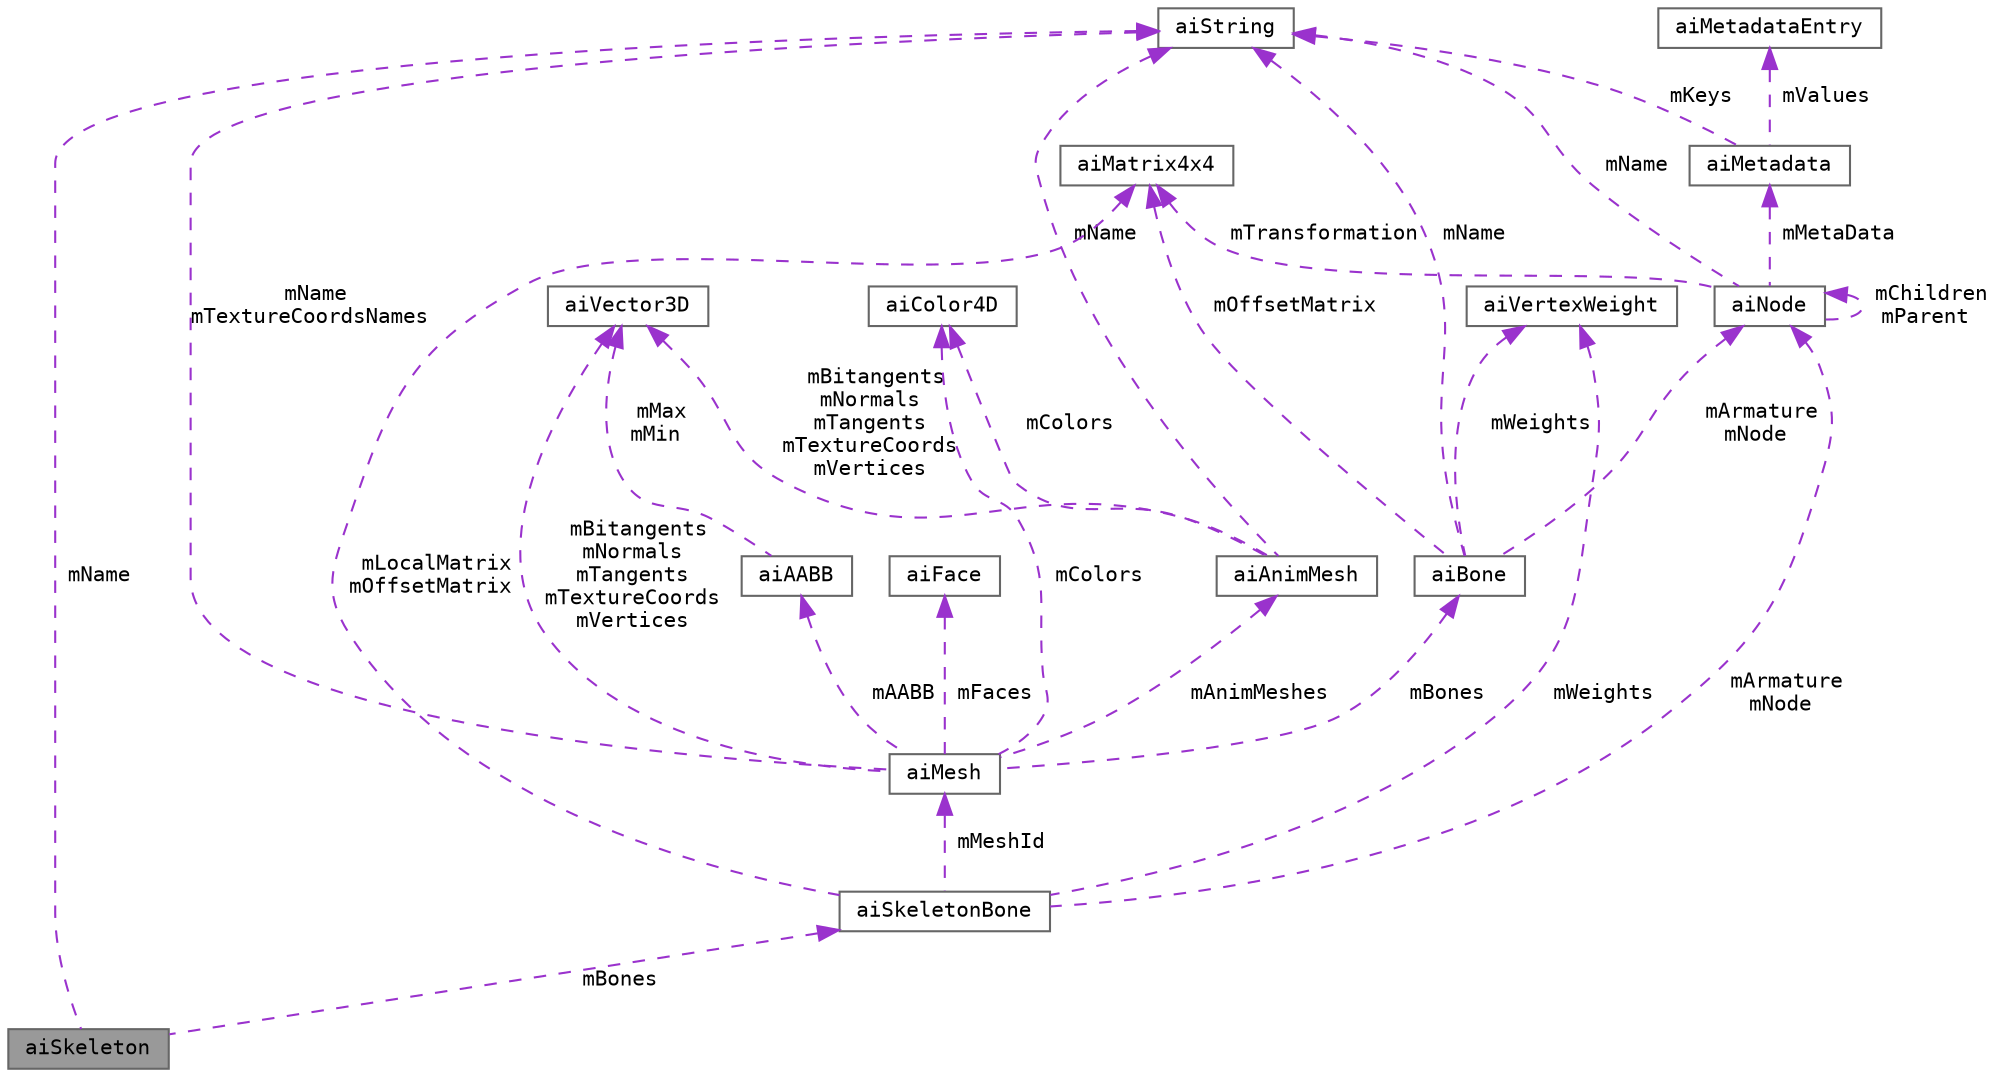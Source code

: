 digraph "aiSkeleton"
{
 // LATEX_PDF_SIZE
  bgcolor="transparent";
  edge [fontname=Terminal,fontsize=10,labelfontname=Helvetica,labelfontsize=10];
  node [fontname=Terminal,fontsize=10,shape=box,height=0.2,width=0.4];
  Node1 [label="aiSkeleton",height=0.2,width=0.4,color="gray40", fillcolor="grey60", style="filled", fontcolor="black",tooltip="A skeleton represents the bone hierarchy of an animation."];
  Node2 -> Node1 [dir="back",color="darkorchid3",style="dashed",label=" mName" ];
  Node2 [label="aiString",height=0.2,width=0.4,color="gray40", fillcolor="white", style="filled",URL="$structai_string.html",tooltip="Represents an UTF-8 string, zero byte terminated."];
  Node3 -> Node1 [dir="back",color="darkorchid3",style="dashed",label=" mBones" ];
  Node3 [label="aiSkeletonBone",height=0.2,width=0.4,color="gray40", fillcolor="white", style="filled",URL="$structai_skeleton_bone.html",tooltip="A skeleton bone represents a single bone is a skeleton structure."];
  Node4 -> Node3 [dir="back",color="darkorchid3",style="dashed",label=" mArmature\nmNode" ];
  Node4 [label="aiNode",height=0.2,width=0.4,color="gray40", fillcolor="white", style="filled",URL="$structai_node.html",tooltip=" "];
  Node2 -> Node4 [dir="back",color="darkorchid3",style="dashed",label=" mName" ];
  Node5 -> Node4 [dir="back",color="darkorchid3",style="dashed",label=" mTransformation" ];
  Node5 [label="aiMatrix4x4",height=0.2,width=0.4,color="gray40", fillcolor="white", style="filled",URL="$structai_matrix4x4.html",tooltip=" "];
  Node4 -> Node4 [dir="back",color="darkorchid3",style="dashed",label=" mChildren\nmParent" ];
  Node6 -> Node4 [dir="back",color="darkorchid3",style="dashed",label=" mMetaData" ];
  Node6 [label="aiMetadata",height=0.2,width=0.4,color="gray40", fillcolor="white", style="filled",URL="$structai_metadata.html",tooltip=" "];
  Node2 -> Node6 [dir="back",color="darkorchid3",style="dashed",label=" mKeys" ];
  Node7 -> Node6 [dir="back",color="darkorchid3",style="dashed",label=" mValues" ];
  Node7 [label="aiMetadataEntry",height=0.2,width=0.4,color="gray40", fillcolor="white", style="filled",URL="$structai_metadata_entry.html",tooltip=" "];
  Node8 -> Node3 [dir="back",color="darkorchid3",style="dashed",label=" mMeshId" ];
  Node8 [label="aiMesh",height=0.2,width=0.4,color="gray40", fillcolor="white", style="filled",URL="$structai_mesh.html",tooltip="enum aiMorphingMethod"];
  Node9 -> Node8 [dir="back",color="darkorchid3",style="dashed",label=" mBitangents\nmNormals\nmTangents\nmTextureCoords\nmVertices" ];
  Node9 [label="aiVector3D",height=0.2,width=0.4,color="gray40", fillcolor="white", style="filled",URL="$structai_vector3_d.html",tooltip=" "];
  Node10 -> Node8 [dir="back",color="darkorchid3",style="dashed",label=" mColors" ];
  Node10 [label="aiColor4D",height=0.2,width=0.4,color="gray40", fillcolor="white", style="filled",URL="$structai_color4_d.html",tooltip=" "];
  Node11 -> Node8 [dir="back",color="darkorchid3",style="dashed",label=" mFaces" ];
  Node11 [label="aiFace",height=0.2,width=0.4,color="gray40", fillcolor="white", style="filled",URL="$structai_face.html",tooltip="A single face in a mesh, referring to multiple vertices."];
  Node12 -> Node8 [dir="back",color="darkorchid3",style="dashed",label=" mBones" ];
  Node12 [label="aiBone",height=0.2,width=0.4,color="gray40", fillcolor="white", style="filled",URL="$structai_bone.html",tooltip="A single bone of a mesh."];
  Node2 -> Node12 [dir="back",color="darkorchid3",style="dashed",label=" mName" ];
  Node4 -> Node12 [dir="back",color="darkorchid3",style="dashed",label=" mArmature\nmNode" ];
  Node13 -> Node12 [dir="back",color="darkorchid3",style="dashed",label=" mWeights" ];
  Node13 [label="aiVertexWeight",height=0.2,width=0.4,color="gray40", fillcolor="white", style="filled",URL="$structai_vertex_weight.html",tooltip="A single influence of a bone on a vertex."];
  Node5 -> Node12 [dir="back",color="darkorchid3",style="dashed",label=" mOffsetMatrix" ];
  Node2 -> Node8 [dir="back",color="darkorchid3",style="dashed",label=" mName\nmTextureCoordsNames" ];
  Node14 -> Node8 [dir="back",color="darkorchid3",style="dashed",label=" mAnimMeshes" ];
  Node14 [label="aiAnimMesh",height=0.2,width=0.4,color="gray40", fillcolor="white", style="filled",URL="$structai_anim_mesh.html",tooltip="An AnimMesh is an attachment to an aiMesh stores per-vertex animations for a particular frame."];
  Node2 -> Node14 [dir="back",color="darkorchid3",style="dashed",label=" mName" ];
  Node9 -> Node14 [dir="back",color="darkorchid3",style="dashed",label=" mBitangents\nmNormals\nmTangents\nmTextureCoords\nmVertices" ];
  Node10 -> Node14 [dir="back",color="darkorchid3",style="dashed",label=" mColors" ];
  Node15 -> Node8 [dir="back",color="darkorchid3",style="dashed",label=" mAABB" ];
  Node15 [label="aiAABB",height=0.2,width=0.4,color="gray40", fillcolor="white", style="filled",URL="$structai_a_a_b_b.html",tooltip=" "];
  Node9 -> Node15 [dir="back",color="darkorchid3",style="dashed",label=" mMax\nmMin" ];
  Node13 -> Node3 [dir="back",color="darkorchid3",style="dashed",label=" mWeights" ];
  Node5 -> Node3 [dir="back",color="darkorchid3",style="dashed",label=" mLocalMatrix\nmOffsetMatrix" ];
}
